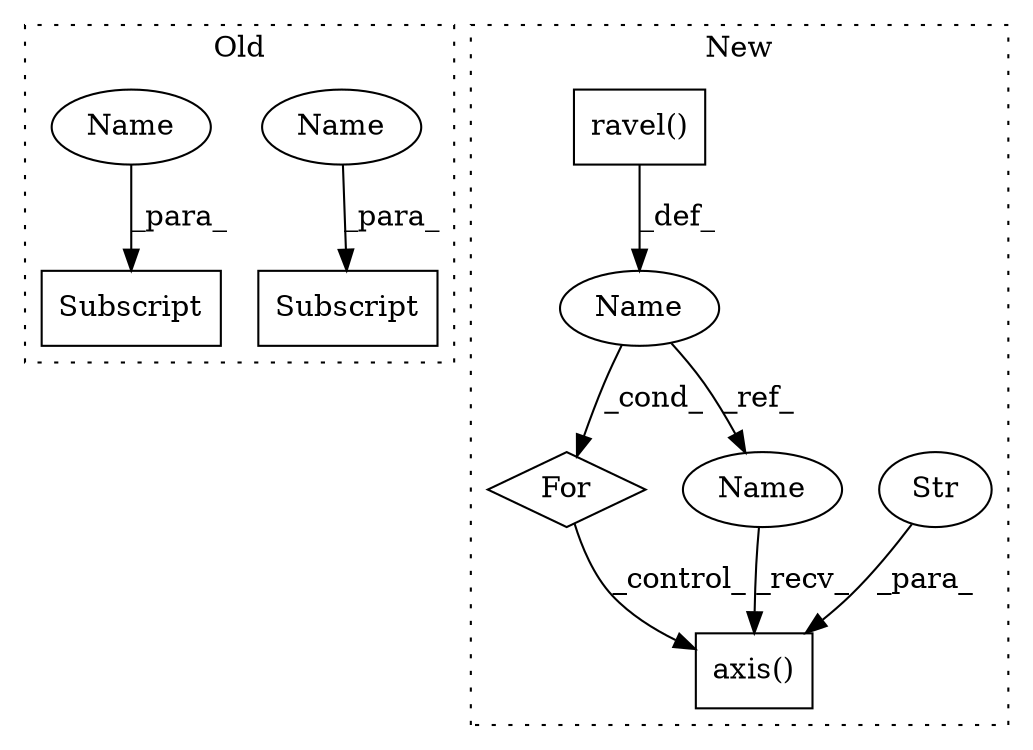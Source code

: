 digraph G {
subgraph cluster0 {
1 [label="Subscript" a="63" s="796,0" l="22,0" shape="box"];
4 [label="Subscript" a="63" s="839,0" l="22,0" shape="box"];
9 [label="Name" a="87" s="853" l="7" shape="ellipse"];
10 [label="Name" a="87" s="810" l="7" shape="ellipse"];
label = "Old";
style="dotted";
}
subgraph cluster1 {
2 [label="axis()" a="75" s="1003,1016" l="8,1" shape="box"];
3 [label="Str" a="66" s="1011" l="5" shape="ellipse"];
5 [label="ravel()" a="75" s="981" l="12" shape="box"];
6 [label="Name" a="87" s="975" l="2" shape="ellipse"];
7 [label="For" a="107" s="971,993" l="4,10" shape="diamond"];
8 [label="Name" a="87" s="1003" l="2" shape="ellipse"];
label = "New";
style="dotted";
}
3 -> 2 [label="_para_"];
5 -> 6 [label="_def_"];
6 -> 8 [label="_ref_"];
6 -> 7 [label="_cond_"];
7 -> 2 [label="_control_"];
8 -> 2 [label="_recv_"];
9 -> 4 [label="_para_"];
10 -> 1 [label="_para_"];
}
